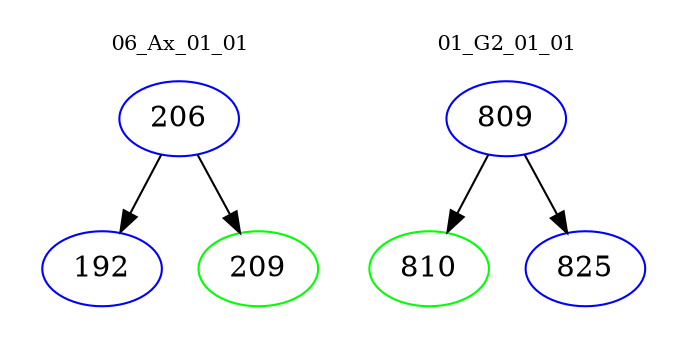 digraph{
subgraph cluster_0 {
color = white
label = "06_Ax_01_01";
fontsize=10;
T0_206 [label="206", color="blue"]
T0_206 -> T0_192 [color="black"]
T0_192 [label="192", color="blue"]
T0_206 -> T0_209 [color="black"]
T0_209 [label="209", color="green"]
}
subgraph cluster_1 {
color = white
label = "01_G2_01_01";
fontsize=10;
T1_809 [label="809", color="blue"]
T1_809 -> T1_810 [color="black"]
T1_810 [label="810", color="green"]
T1_809 -> T1_825 [color="black"]
T1_825 [label="825", color="blue"]
}
}
